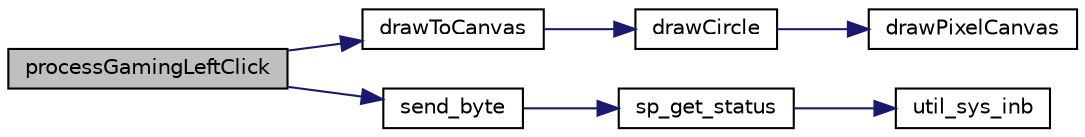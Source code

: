 digraph "processGamingLeftClick"
{
 // LATEX_PDF_SIZE
  edge [fontname="Helvetica",fontsize="10",labelfontname="Helvetica",labelfontsize="10"];
  node [fontname="Helvetica",fontsize="10",shape=record];
  rankdir="LR";
  Node1 [label="processGamingLeftClick",height=0.2,width=0.4,color="black", fillcolor="grey75", style="filled", fontcolor="black",tooltip="This function process left clicks on the draw page, it verifeis where the player clicked and realizes..."];
  Node1 -> Node2 [color="midnightblue",fontsize="10",style="solid"];
  Node2 [label="drawToCanvas",height=0.2,width=0.4,color="black", fillcolor="white", style="filled",URL="$graphics_8c.html#aef6afec6ec4db03339ba38050ab30052",tooltip="This function draws a line between two points on the drawing canvas."];
  Node2 -> Node3 [color="midnightblue",fontsize="10",style="solid"];
  Node3 [label="drawCircle",height=0.2,width=0.4,color="black", fillcolor="white", style="filled",URL="$graphics_8c.html#ac5384a5742642a69b2f08ffaad875298",tooltip="This function draws a circle on the drawing canvas."];
  Node3 -> Node4 [color="midnightblue",fontsize="10",style="solid"];
  Node4 [label="drawPixelCanvas",height=0.2,width=0.4,color="black", fillcolor="white", style="filled",URL="$graphics_8c.html#a9796639951073aea987e7c43c6f5d6ff",tooltip="This function draws a pixel on the drawing canvas."];
  Node1 -> Node5 [color="midnightblue",fontsize="10",style="solid"];
  Node5 [label="send_byte",height=0.2,width=0.4,color="black", fillcolor="white", style="filled",URL="$serial_port_8c.html#af26804966e7098d673255be2b3985449",tooltip="This function sends a byte through the serial port."];
  Node5 -> Node6 [color="midnightblue",fontsize="10",style="solid"];
  Node6 [label="sp_get_status",height=0.2,width=0.4,color="black", fillcolor="white", style="filled",URL="$serial_port_8c.html#a345aef3f6a10f62322b353279a08d690",tooltip="This function reads the status of the serial port."];
  Node6 -> Node7 [color="midnightblue",fontsize="10",style="solid"];
  Node7 [label="util_sys_inb",height=0.2,width=0.4,color="black", fillcolor="white", style="filled",URL="$utils_8c.html#a79a031a8611f5b2d6afa4158e92b0fb4",tooltip="This function reads from the specified port and transforms the recevied value into an 8 bit number;."];
}
